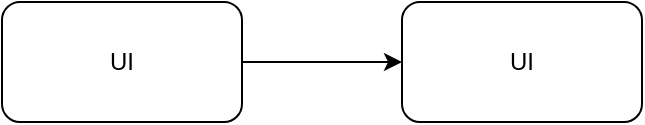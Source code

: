 <mxfile version="14.7.6" type="github" pages="2">
  <diagram id="C5RBs43oDa-KdzZeNtuy" name="Page-1">
    <mxGraphModel dx="1038" dy="547" grid="1" gridSize="10" guides="1" tooltips="1" connect="1" arrows="1" fold="1" page="1" pageScale="1" pageWidth="827" pageHeight="1169" math="0" shadow="0">
      <root>
        <mxCell id="WIyWlLk6GJQsqaUBKTNV-0" />
        <mxCell id="WIyWlLk6GJQsqaUBKTNV-1" parent="WIyWlLk6GJQsqaUBKTNV-0" />
        <mxCell id="i8cXN8iMSUYNo_EcRU4r-2" value="" style="edgeStyle=orthogonalEdgeStyle;rounded=0;orthogonalLoop=1;jettySize=auto;html=1;" edge="1" parent="WIyWlLk6GJQsqaUBKTNV-1" source="i8cXN8iMSUYNo_EcRU4r-0" target="i8cXN8iMSUYNo_EcRU4r-1">
          <mxGeometry relative="1" as="geometry" />
        </mxCell>
        <mxCell id="i8cXN8iMSUYNo_EcRU4r-0" value="UI" style="rounded=1;whiteSpace=wrap;html=1;" vertex="1" parent="WIyWlLk6GJQsqaUBKTNV-1">
          <mxGeometry x="70" y="160" width="120" height="60" as="geometry" />
        </mxCell>
        <mxCell id="i8cXN8iMSUYNo_EcRU4r-1" value="UI" style="rounded=1;whiteSpace=wrap;html=1;" vertex="1" parent="WIyWlLk6GJQsqaUBKTNV-1">
          <mxGeometry x="270" y="160" width="120" height="60" as="geometry" />
        </mxCell>
      </root>
    </mxGraphModel>
  </diagram>
  <diagram id="yGzmTOzV-Ie1dhuyWpL7" name="Page-2">
    <mxGraphModel dx="2557" dy="2081" grid="1" gridSize="10" guides="1" tooltips="1" connect="1" arrows="1" fold="1" page="1" pageScale="1" pageWidth="827" pageHeight="1169" math="0" shadow="0">
      <root>
        <mxCell id="lrpI-Smw3STIRPwvIWVU-0" />
        <mxCell id="lrpI-Smw3STIRPwvIWVU-1" parent="lrpI-Smw3STIRPwvIWVU-0" />
        <mxCell id="lrpI-Smw3STIRPwvIWVU-87" style="edgeStyle=orthogonalEdgeStyle;rounded=0;orthogonalLoop=1;jettySize=auto;html=1;entryX=0;entryY=0.5;entryDx=0;entryDy=0;startArrow=classic;startFill=1;" edge="1" parent="lrpI-Smw3STIRPwvIWVU-1" source="lrpI-Smw3STIRPwvIWVU-2" target="lrpI-Smw3STIRPwvIWVU-43">
          <mxGeometry relative="1" as="geometry">
            <Array as="points">
              <mxPoint x="40" y="-30" />
              <mxPoint x="470" y="-30" />
              <mxPoint x="470" y="-100" />
            </Array>
          </mxGeometry>
        </mxCell>
        <mxCell id="lrpI-Smw3STIRPwvIWVU-2" value="FRONT" style="swimlane;" vertex="1" parent="lrpI-Smw3STIRPwvIWVU-1">
          <mxGeometry x="-60" y="60" width="200" height="750" as="geometry" />
        </mxCell>
        <mxCell id="lrpI-Smw3STIRPwvIWVU-8" value="UI" style="swimlane;startSize=0;strokeColor=#d6b656;fillColor=#fff2cc;strokeWidth=3;swimlaneFillColor=#FFF459;verticalAlign=top;" vertex="1" parent="lrpI-Smw3STIRPwvIWVU-2">
          <mxGeometry x="10" y="50" width="180" height="660" as="geometry" />
        </mxCell>
        <mxCell id="lrpI-Smw3STIRPwvIWVU-11" value="START" style="ellipse;whiteSpace=wrap;html=1;aspect=fixed;strokeWidth=2;fillColor=#d5e8d4;verticalAlign=middle;strokeColor=#82b366;" vertex="1" parent="lrpI-Smw3STIRPwvIWVU-8">
          <mxGeometry x="65" y="43.75" width="50" height="50" as="geometry" />
        </mxCell>
        <mxCell id="lrpI-Smw3STIRPwvIWVU-19" value="ShowFlow" style="whiteSpace=wrap;html=1;strokeColor=#82b366;strokeWidth=2;fillColor=#d5e8d4;" vertex="1" parent="lrpI-Smw3STIRPwvIWVU-8">
          <mxGeometry x="30" y="120" width="120" height="60" as="geometry" />
        </mxCell>
        <mxCell id="lrpI-Smw3STIRPwvIWVU-22" value="createScriptElement" style="whiteSpace=wrap;html=1;strokeColor=#82b366;strokeWidth=2;fillColor=#d5e8d4;" vertex="1" parent="lrpI-Smw3STIRPwvIWVU-8">
          <mxGeometry x="30" y="230" width="120" height="60" as="geometry" />
        </mxCell>
        <mxCell id="lrpI-Smw3STIRPwvIWVU-23" value="Считываем данные" style="edgeStyle=orthogonalEdgeStyle;rounded=0;orthogonalLoop=1;jettySize=auto;html=1;" edge="1" parent="lrpI-Smw3STIRPwvIWVU-8" source="lrpI-Smw3STIRPwvIWVU-19" target="lrpI-Smw3STIRPwvIWVU-22">
          <mxGeometry relative="1" as="geometry" />
        </mxCell>
        <mxCell id="lrpI-Smw3STIRPwvIWVU-88" value="" style="ellipse;whiteSpace=wrap;html=1;aspect=fixed;strokeWidth=2;fillColor=#f8cecc;verticalAlign=middle;strokeColor=#b85450;" vertex="1" parent="lrpI-Smw3STIRPwvIWVU-8">
          <mxGeometry x="70" y="340" width="80" height="80" as="geometry" />
        </mxCell>
        <mxCell id="lrpI-Smw3STIRPwvIWVU-3" value="SM_FLOW" style="swimlane;" vertex="1" parent="lrpI-Smw3STIRPwvIWVU-1">
          <mxGeometry x="330" y="60" width="390" height="650" as="geometry" />
        </mxCell>
        <mxCell id="lrpI-Smw3STIRPwvIWVU-9" value="Flow_Manager" style="swimlane;startSize=0;strokeColor=#6c8ebf;fillColor=#dae8fc;strokeWidth=3;swimlaneFillColor=#3BB7FF;verticalAlign=top;" vertex="1" parent="lrpI-Smw3STIRPwvIWVU-3">
          <mxGeometry x="15" y="50" width="345" height="560" as="geometry">
            <mxRectangle x="15" y="50" width="120" height="20" as="alternateBounds" />
          </mxGeometry>
        </mxCell>
        <mxCell id="lrpI-Smw3STIRPwvIWVU-12" value="start_flow" style="whiteSpace=wrap;html=1;strokeColor=#82b366;strokeWidth=2;fillColor=#d5e8d4;" vertex="1" parent="lrpI-Smw3STIRPwvIWVU-9">
          <mxGeometry x="11" y="38.75" width="115" height="60" as="geometry" />
        </mxCell>
        <mxCell id="lrpI-Smw3STIRPwvIWVU-48" style="edgeStyle=orthogonalEdgeStyle;rounded=0;orthogonalLoop=1;jettySize=auto;html=1;" edge="1" parent="lrpI-Smw3STIRPwvIWVU-9" source="lrpI-Smw3STIRPwvIWVU-15" target="lrpI-Smw3STIRPwvIWVU-17">
          <mxGeometry relative="1" as="geometry" />
        </mxCell>
        <mxCell id="lrpI-Smw3STIRPwvIWVU-15" value="createFlowContainer" style="whiteSpace=wrap;html=1;strokeColor=#82b366;strokeWidth=2;fillColor=#d5e8d4;" vertex="1" parent="lrpI-Smw3STIRPwvIWVU-9">
          <mxGeometry x="145" y="38.75" width="120" height="60" as="geometry" />
        </mxCell>
        <mxCell id="lrpI-Smw3STIRPwvIWVU-16" value="" style="edgeStyle=orthogonalEdgeStyle;rounded=0;orthogonalLoop=1;jettySize=auto;html=1;" edge="1" parent="lrpI-Smw3STIRPwvIWVU-9" source="lrpI-Smw3STIRPwvIWVU-12" target="lrpI-Smw3STIRPwvIWVU-15">
          <mxGeometry relative="1" as="geometry" />
        </mxCell>
        <mxCell id="lrpI-Smw3STIRPwvIWVU-17" value="ParseToJSON" style="whiteSpace=wrap;html=1;strokeColor=#82b366;strokeWidth=2;fillColor=#d5e8d4;" vertex="1" parent="lrpI-Smw3STIRPwvIWVU-9">
          <mxGeometry x="145" y="140" width="120" height="60" as="geometry" />
        </mxCell>
        <mxCell id="lrpI-Smw3STIRPwvIWVU-24" value="Reader" style="whiteSpace=wrap;html=1;strokeColor=#82b366;strokeWidth=2;fillColor=#d5e8d4;" vertex="1" parent="lrpI-Smw3STIRPwvIWVU-9">
          <mxGeometry x="11" y="230" width="120" height="60" as="geometry" />
        </mxCell>
        <mxCell id="lrpI-Smw3STIRPwvIWVU-77" value="checker" style="whiteSpace=wrap;html=1;fontStyle=1;verticalAlign=middle;strokeColor=#82b366;strokeWidth=2;fillColor=#d5e8d4;swimlaneFillColor=#85FFA1;startSize=0;" vertex="1" parent="lrpI-Smw3STIRPwvIWVU-9">
          <mxGeometry x="210" y="350" width="120" height="60" as="geometry" />
        </mxCell>
        <mxCell id="lrpI-Smw3STIRPwvIWVU-5" value="SM_CORE" style="swimlane;" vertex="1" parent="lrpI-Smw3STIRPwvIWVU-1">
          <mxGeometry x="1060" y="60" width="530" height="460" as="geometry" />
        </mxCell>
        <mxCell id="lrpI-Smw3STIRPwvIWVU-55" value="createScriptEntity" style="whiteSpace=wrap;html=1;fontStyle=1;verticalAlign=middle;strokeColor=#82b366;strokeWidth=2;fillColor=#d5e8d4;swimlaneFillColor=#85FFA1;startSize=0;" vertex="1" parent="lrpI-Smw3STIRPwvIWVU-5">
          <mxGeometry x="30" y="50" width="120" height="60" as="geometry" />
        </mxCell>
        <mxCell id="lrpI-Smw3STIRPwvIWVU-59" value="scriptManager" style="whiteSpace=wrap;html=1;fontStyle=1;verticalAlign=middle;strokeColor=#82b366;strokeWidth=2;fillColor=#d5e8d4;swimlaneFillColor=#85FFA1;startSize=0;" vertex="1" parent="lrpI-Smw3STIRPwvIWVU-5">
          <mxGeometry x="210" y="50" width="120" height="60" as="geometry" />
        </mxCell>
        <mxCell id="lrpI-Smw3STIRPwvIWVU-60" value="" style="edgeStyle=orthogonalEdgeStyle;rounded=0;orthogonalLoop=1;jettySize=auto;html=1;" edge="1" parent="lrpI-Smw3STIRPwvIWVU-5" source="lrpI-Smw3STIRPwvIWVU-55" target="lrpI-Smw3STIRPwvIWVU-59">
          <mxGeometry relative="1" as="geometry" />
        </mxCell>
        <mxCell id="lrpI-Smw3STIRPwvIWVU-61" value="scriptAdapter" style="whiteSpace=wrap;html=1;fontStyle=1;strokeColor=#82b366;strokeWidth=2;fillColor=#d5e8d4;swimlaneFillColor=#85FFA1;startSize=0;" vertex="1" parent="lrpI-Smw3STIRPwvIWVU-5">
          <mxGeometry x="360" y="50" width="120" height="60" as="geometry" />
        </mxCell>
        <mxCell id="lrpI-Smw3STIRPwvIWVU-62" value="" style="edgeStyle=orthogonalEdgeStyle;rounded=0;orthogonalLoop=1;jettySize=auto;html=1;" edge="1" parent="lrpI-Smw3STIRPwvIWVU-5" source="lrpI-Smw3STIRPwvIWVU-59" target="lrpI-Smw3STIRPwvIWVU-61">
          <mxGeometry relative="1" as="geometry" />
        </mxCell>
        <mxCell id="lrpI-Smw3STIRPwvIWVU-13" value="" style="edgeStyle=orthogonalEdgeStyle;rounded=0;orthogonalLoop=1;jettySize=auto;html=1;" edge="1" parent="lrpI-Smw3STIRPwvIWVU-1" source="lrpI-Smw3STIRPwvIWVU-11" target="lrpI-Smw3STIRPwvIWVU-12">
          <mxGeometry relative="1" as="geometry" />
        </mxCell>
        <mxCell id="lrpI-Smw3STIRPwvIWVU-14" value="Вызываем endpoint" style="edgeLabel;html=1;align=center;verticalAlign=middle;resizable=0;points=[];" vertex="1" connectable="0" parent="lrpI-Smw3STIRPwvIWVU-13">
          <mxGeometry x="0.064" relative="1" as="geometry">
            <mxPoint as="offset" />
          </mxGeometry>
        </mxCell>
        <mxCell id="lrpI-Smw3STIRPwvIWVU-20" value="" style="edgeStyle=orthogonalEdgeStyle;rounded=0;orthogonalLoop=1;jettySize=auto;html=1;" edge="1" parent="lrpI-Smw3STIRPwvIWVU-1" source="lrpI-Smw3STIRPwvIWVU-17" target="lrpI-Smw3STIRPwvIWVU-19">
          <mxGeometry relative="1" as="geometry" />
        </mxCell>
        <mxCell id="lrpI-Smw3STIRPwvIWVU-21" value="Отправляем FLOW" style="edgeLabel;html=1;align=center;verticalAlign=middle;resizable=0;points=[];" vertex="1" connectable="0" parent="lrpI-Smw3STIRPwvIWVU-20">
          <mxGeometry x="0.279" relative="1" as="geometry">
            <mxPoint as="offset" />
          </mxGeometry>
        </mxCell>
        <mxCell id="lrpI-Smw3STIRPwvIWVU-25" value="" style="edgeStyle=orthogonalEdgeStyle;rounded=0;orthogonalLoop=1;jettySize=auto;html=1;" edge="1" parent="lrpI-Smw3STIRPwvIWVU-1" source="lrpI-Smw3STIRPwvIWVU-22" target="lrpI-Smw3STIRPwvIWVU-24">
          <mxGeometry relative="1" as="geometry" />
        </mxCell>
        <mxCell id="lrpI-Smw3STIRPwvIWVU-33" value="Передача данных по JSON" style="edgeLabel;html=1;align=center;verticalAlign=middle;resizable=0;points=[];" vertex="1" connectable="0" parent="lrpI-Smw3STIRPwvIWVU-25">
          <mxGeometry x="-0.224" y="-2" relative="1" as="geometry">
            <mxPoint x="11" y="-2" as="offset" />
          </mxGeometry>
        </mxCell>
        <mxCell id="lrpI-Smw3STIRPwvIWVU-43" value="ФП Авторизация" style="swimlane;startSize=0;strokeWidth=2;fillColor=#fff2cc;verticalAlign=top;strokeColor=#d6b656;swimlaneFillColor=#FFB7A1;" vertex="1" parent="lrpI-Smw3STIRPwvIWVU-1">
          <mxGeometry x="800" y="-200" width="200" height="200" as="geometry" />
        </mxCell>
        <mxCell id="lrpI-Smw3STIRPwvIWVU-84" value="" style="shape=cylinder3;whiteSpace=wrap;html=1;boundedLbl=1;backgroundOutline=1;size=15;strokeWidth=2;fillColor=#FFF2CC;gradientColor=none;verticalAlign=middle;" vertex="1" parent="lrpI-Smw3STIRPwvIWVU-43">
          <mxGeometry x="70" y="60" width="60" height="80" as="geometry" />
        </mxCell>
        <mxCell id="lrpI-Smw3STIRPwvIWVU-89" style="edgeStyle=orthogonalEdgeStyle;rounded=0;orthogonalLoop=1;jettySize=auto;html=1;entryX=1;entryY=0.5;entryDx=0;entryDy=0;startArrow=classic;startFill=1;" edge="1" parent="lrpI-Smw3STIRPwvIWVU-1" source="lrpI-Smw3STIRPwvIWVU-44" target="lrpI-Smw3STIRPwvIWVU-43">
          <mxGeometry relative="1" as="geometry" />
        </mxCell>
        <mxCell id="lrpI-Smw3STIRPwvIWVU-44" value="ФП История операций" style="swimlane;startSize=0;strokeWidth=2;fillColor=#fff2cc;verticalAlign=top;strokeColor=#d6b656;swimlaneFillColor=#FFB7A1;" vertex="1" parent="lrpI-Smw3STIRPwvIWVU-1">
          <mxGeometry x="1390" y="-200" width="200" height="200" as="geometry" />
        </mxCell>
        <mxCell id="lrpI-Smw3STIRPwvIWVU-85" value="" style="shape=cylinder3;whiteSpace=wrap;html=1;boundedLbl=1;backgroundOutline=1;size=15;strokeWidth=2;fillColor=#FFF2CC;gradientColor=none;verticalAlign=middle;" vertex="1" parent="lrpI-Smw3STIRPwvIWVU-44">
          <mxGeometry x="70" y="60" width="60" height="80" as="geometry" />
        </mxCell>
        <mxCell id="lrpI-Smw3STIRPwvIWVU-56" value="" style="edgeStyle=orthogonalEdgeStyle;rounded=0;orthogonalLoop=1;jettySize=auto;html=1;" edge="1" parent="lrpI-Smw3STIRPwvIWVU-1" source="lrpI-Smw3STIRPwvIWVU-46" target="lrpI-Smw3STIRPwvIWVU-55">
          <mxGeometry relative="1" as="geometry" />
        </mxCell>
        <mxCell id="lrpI-Smw3STIRPwvIWVU-78" style="edgeStyle=orthogonalEdgeStyle;rounded=0;orthogonalLoop=1;jettySize=auto;html=1;entryX=1;entryY=0.5;entryDx=0;entryDy=0;" edge="1" parent="lrpI-Smw3STIRPwvIWVU-1" source="lrpI-Smw3STIRPwvIWVU-46" target="lrpI-Smw3STIRPwvIWVU-77">
          <mxGeometry relative="1" as="geometry" />
        </mxCell>
        <mxCell id="lrpI-Smw3STIRPwvIWVU-46" value="Kafka" style="swimlane;startSize=0;strokeWidth=2;fillColor=#fff2cc;verticalAlign=top;strokeColor=#d6b656;swimlaneFillColor=#85FFA1;" vertex="1" parent="lrpI-Smw3STIRPwvIWVU-1">
          <mxGeometry x="840" y="65" width="80" height="450" as="geometry" />
        </mxCell>
        <mxCell id="lrpI-Smw3STIRPwvIWVU-49" value="Аудирование" style="swimlane;startSize=0;strokeWidth=2;fillColor=#fff2cc;verticalAlign=top;strokeColor=#d6b656;swimlaneFillColor=#FFB7A1;" vertex="1" parent="lrpI-Smw3STIRPwvIWVU-1">
          <mxGeometry x="356" y="850" width="200" height="200" as="geometry" />
        </mxCell>
        <mxCell id="lrpI-Smw3STIRPwvIWVU-50" style="edgeStyle=orthogonalEdgeStyle;rounded=0;orthogonalLoop=1;jettySize=auto;html=1;entryX=0.5;entryY=0;entryDx=0;entryDy=0;" edge="1" parent="lrpI-Smw3STIRPwvIWVU-1" source="lrpI-Smw3STIRPwvIWVU-24" target="lrpI-Smw3STIRPwvIWVU-49">
          <mxGeometry relative="1" as="geometry" />
        </mxCell>
        <mxCell id="lrpI-Smw3STIRPwvIWVU-51" style="edgeStyle=orthogonalEdgeStyle;rounded=0;orthogonalLoop=1;jettySize=auto;html=1;entryX=0.75;entryY=0;entryDx=0;entryDy=0;" edge="1" parent="lrpI-Smw3STIRPwvIWVU-1" source="lrpI-Smw3STIRPwvIWVU-12" target="lrpI-Smw3STIRPwvIWVU-49">
          <mxGeometry relative="1" as="geometry">
            <Array as="points">
              <mxPoint x="420" y="330" />
              <mxPoint x="510" y="330" />
            </Array>
          </mxGeometry>
        </mxCell>
        <mxCell id="lrpI-Smw3STIRPwvIWVU-54" style="edgeStyle=orthogonalEdgeStyle;rounded=0;orthogonalLoop=1;jettySize=auto;html=1;entryX=0;entryY=0.25;entryDx=0;entryDy=0;" edge="1" parent="lrpI-Smw3STIRPwvIWVU-1" source="lrpI-Smw3STIRPwvIWVU-52" target="lrpI-Smw3STIRPwvIWVU-46">
          <mxGeometry relative="1" as="geometry" />
        </mxCell>
        <mxCell id="lrpI-Smw3STIRPwvIWVU-52" value="send" style="whiteSpace=wrap;html=1;strokeColor=#82b366;strokeWidth=2;fillColor=#d5e8d4;" vertex="1" parent="lrpI-Smw3STIRPwvIWVU-1">
          <mxGeometry x="556" y="340" width="120" height="60" as="geometry" />
        </mxCell>
        <mxCell id="lrpI-Smw3STIRPwvIWVU-53" value="" style="edgeStyle=orthogonalEdgeStyle;rounded=0;orthogonalLoop=1;jettySize=auto;html=1;" edge="1" parent="lrpI-Smw3STIRPwvIWVU-1" source="lrpI-Smw3STIRPwvIWVU-24" target="lrpI-Smw3STIRPwvIWVU-52">
          <mxGeometry relative="1" as="geometry" />
        </mxCell>
        <mxCell id="lrpI-Smw3STIRPwvIWVU-67" style="edgeStyle=orthogonalEdgeStyle;rounded=0;orthogonalLoop=1;jettySize=auto;html=1;entryX=1;entryY=0.25;entryDx=0;entryDy=0;startArrow=classic;startFill=1;" edge="1" parent="lrpI-Smw3STIRPwvIWVU-1" source="lrpI-Smw3STIRPwvIWVU-63" target="lrpI-Smw3STIRPwvIWVU-64">
          <mxGeometry relative="1" as="geometry" />
        </mxCell>
        <mxCell id="lrpI-Smw3STIRPwvIWVU-63" value="ФП Платежи" style="swimlane;startSize=0;strokeWidth=2;fillColor=#fff2cc;verticalAlign=top;strokeColor=#d6b656;swimlaneFillColor=#FFB7A1;" vertex="1" parent="lrpI-Smw3STIRPwvIWVU-1">
          <mxGeometry x="1800" y="85" width="120" height="120" as="geometry" />
        </mxCell>
        <mxCell id="lrpI-Smw3STIRPwvIWVU-71" style="edgeStyle=orthogonalEdgeStyle;rounded=0;orthogonalLoop=1;jettySize=auto;html=1;entryX=1;entryY=0.25;entryDx=0;entryDy=0;" edge="1" parent="lrpI-Smw3STIRPwvIWVU-1" source="lrpI-Smw3STIRPwvIWVU-64" target="lrpI-Smw3STIRPwvIWVU-61">
          <mxGeometry relative="1" as="geometry">
            <Array as="points">
              <mxPoint x="1640" y="260" />
              <mxPoint x="1640" y="125" />
            </Array>
          </mxGeometry>
        </mxCell>
        <mxCell id="lrpI-Smw3STIRPwvIWVU-97" style="edgeStyle=orthogonalEdgeStyle;rounded=0;orthogonalLoop=1;jettySize=auto;html=1;entryX=0;entryY=0.5;entryDx=0;entryDy=0;startArrow=classic;startFill=1;" edge="1" parent="lrpI-Smw3STIRPwvIWVU-1" source="lrpI-Smw3STIRPwvIWVU-64" target="lrpI-Smw3STIRPwvIWVU-94">
          <mxGeometry relative="1" as="geometry">
            <Array as="points">
              <mxPoint x="1694" y="20" />
              <mxPoint x="1767" y="20" />
              <mxPoint x="1767" y="-30" />
            </Array>
          </mxGeometry>
        </mxCell>
        <mxCell id="lrpI-Smw3STIRPwvIWVU-64" value="Kafka" style="swimlane;startSize=0;strokeWidth=2;fillColor=#fff2cc;verticalAlign=top;strokeColor=#d6b656;swimlaneFillColor=#85FFA1;" vertex="1" parent="lrpI-Smw3STIRPwvIWVU-1">
          <mxGeometry x="1654" y="60" width="80" height="450" as="geometry" />
        </mxCell>
        <mxCell id="lrpI-Smw3STIRPwvIWVU-68" style="edgeStyle=orthogonalEdgeStyle;rounded=0;orthogonalLoop=1;jettySize=auto;html=1;entryX=1;entryY=0.5;entryDx=0;entryDy=0;startArrow=classic;startFill=1;" edge="1" parent="lrpI-Smw3STIRPwvIWVU-1" source="lrpI-Smw3STIRPwvIWVU-65" target="lrpI-Smw3STIRPwvIWVU-64">
          <mxGeometry relative="1" as="geometry" />
        </mxCell>
        <mxCell id="lrpI-Smw3STIRPwvIWVU-65" value="ФП Переводы" style="swimlane;startSize=0;strokeWidth=2;fillColor=#fff2cc;verticalAlign=top;strokeColor=#d6b656;swimlaneFillColor=#FFB7A1;" vertex="1" parent="lrpI-Smw3STIRPwvIWVU-1">
          <mxGeometry x="1800" y="225" width="120" height="120" as="geometry" />
        </mxCell>
        <mxCell id="lrpI-Smw3STIRPwvIWVU-69" style="edgeStyle=orthogonalEdgeStyle;rounded=0;orthogonalLoop=1;jettySize=auto;html=1;entryX=1;entryY=0.75;entryDx=0;entryDy=0;startArrow=classic;startFill=1;" edge="1" parent="lrpI-Smw3STIRPwvIWVU-1" source="lrpI-Smw3STIRPwvIWVU-66" target="lrpI-Smw3STIRPwvIWVU-64">
          <mxGeometry relative="1" as="geometry" />
        </mxCell>
        <mxCell id="lrpI-Smw3STIRPwvIWVU-66" value="..." style="swimlane;startSize=0;strokeWidth=2;fillColor=#fff2cc;verticalAlign=top;strokeColor=#d6b656;swimlaneFillColor=#FFB7A1;" vertex="1" parent="lrpI-Smw3STIRPwvIWVU-1">
          <mxGeometry x="1800" y="365" width="120" height="120" as="geometry" />
        </mxCell>
        <mxCell id="lrpI-Smw3STIRPwvIWVU-70" style="edgeStyle=orthogonalEdgeStyle;rounded=0;orthogonalLoop=1;jettySize=auto;html=1;entryX=0;entryY=0.5;entryDx=0;entryDy=0;" edge="1" parent="lrpI-Smw3STIRPwvIWVU-1" source="lrpI-Smw3STIRPwvIWVU-61" target="lrpI-Smw3STIRPwvIWVU-64">
          <mxGeometry relative="1" as="geometry">
            <Array as="points">
              <mxPoint x="1570" y="140" />
              <mxPoint x="1570" y="285" />
            </Array>
          </mxGeometry>
        </mxCell>
        <mxCell id="lrpI-Smw3STIRPwvIWVU-72" style="edgeStyle=orthogonalEdgeStyle;rounded=0;orthogonalLoop=1;jettySize=auto;html=1;entryX=0.461;entryY=1.01;entryDx=0;entryDy=0;entryPerimeter=0;startArrow=classic;startFill=1;" edge="1" parent="lrpI-Smw3STIRPwvIWVU-1" source="lrpI-Smw3STIRPwvIWVU-61" target="lrpI-Smw3STIRPwvIWVU-44">
          <mxGeometry relative="1" as="geometry" />
        </mxCell>
        <mxCell id="lrpI-Smw3STIRPwvIWVU-75" style="edgeStyle=orthogonalEdgeStyle;rounded=0;orthogonalLoop=1;jettySize=auto;html=1;entryX=1;entryY=0.75;entryDx=0;entryDy=0;" edge="1" parent="lrpI-Smw3STIRPwvIWVU-1" source="lrpI-Smw3STIRPwvIWVU-73" target="lrpI-Smw3STIRPwvIWVU-46">
          <mxGeometry relative="1" as="geometry" />
        </mxCell>
        <mxCell id="lrpI-Smw3STIRPwvIWVU-73" value="Status" style="whiteSpace=wrap;html=1;fontStyle=1;strokeColor=#82b366;strokeWidth=2;fillColor=#d5e8d4;swimlaneFillColor=#85FFA1;startSize=0;" vertex="1" parent="lrpI-Smw3STIRPwvIWVU-1">
          <mxGeometry x="1420" y="250" width="120" height="60" as="geometry" />
        </mxCell>
        <mxCell id="lrpI-Smw3STIRPwvIWVU-74" value="" style="edgeStyle=orthogonalEdgeStyle;rounded=0;orthogonalLoop=1;jettySize=auto;html=1;" edge="1" parent="lrpI-Smw3STIRPwvIWVU-1" source="lrpI-Smw3STIRPwvIWVU-61" target="lrpI-Smw3STIRPwvIWVU-73">
          <mxGeometry relative="1" as="geometry" />
        </mxCell>
        <mxCell id="lrpI-Smw3STIRPwvIWVU-79" style="edgeStyle=orthogonalEdgeStyle;rounded=0;orthogonalLoop=1;jettySize=auto;html=1;entryX=1;entryY=0;entryDx=0;entryDy=0;" edge="1" parent="lrpI-Smw3STIRPwvIWVU-1" source="lrpI-Smw3STIRPwvIWVU-77" target="lrpI-Smw3STIRPwvIWVU-49">
          <mxGeometry relative="1" as="geometry" />
        </mxCell>
        <mxCell id="lrpI-Smw3STIRPwvIWVU-82" value="" style="edgeStyle=orthogonalEdgeStyle;rounded=0;orthogonalLoop=1;jettySize=auto;html=1;" edge="1" parent="lrpI-Smw3STIRPwvIWVU-1" source="lrpI-Smw3STIRPwvIWVU-77">
          <mxGeometry relative="1" as="geometry">
            <mxPoint x="100" y="490" as="targetPoint" />
          </mxGeometry>
        </mxCell>
        <mxCell id="lrpI-Smw3STIRPwvIWVU-90" style="edgeStyle=orthogonalEdgeStyle;rounded=0;orthogonalLoop=1;jettySize=auto;html=1;entryX=0;entryY=0.75;entryDx=0;entryDy=0;startArrow=classic;startFill=1;" edge="1" parent="lrpI-Smw3STIRPwvIWVU-1" source="lrpI-Smw3STIRPwvIWVU-15" target="lrpI-Smw3STIRPwvIWVU-43">
          <mxGeometry relative="1" as="geometry" />
        </mxCell>
        <mxCell id="lrpI-Smw3STIRPwvIWVU-98" style="edgeStyle=orthogonalEdgeStyle;rounded=0;orthogonalLoop=1;jettySize=auto;html=1;entryX=0.5;entryY=0;entryDx=0;entryDy=0;startArrow=classic;startFill=1;" edge="1" parent="lrpI-Smw3STIRPwvIWVU-1" source="lrpI-Smw3STIRPwvIWVU-94" target="lrpI-Smw3STIRPwvIWVU-43">
          <mxGeometry relative="1" as="geometry">
            <Array as="points">
              <mxPoint x="2035" y="-220" />
              <mxPoint x="900" y="-220" />
            </Array>
          </mxGeometry>
        </mxCell>
        <mxCell id="lrpI-Smw3STIRPwvIWVU-94" value="ЕСУКД" style="swimlane;startSize=0;strokeWidth=2;fillColor=#fff2cc;verticalAlign=top;strokeColor=#d6b656;swimlaneFillColor=#FFB7A1;" vertex="1" parent="lrpI-Smw3STIRPwvIWVU-1">
          <mxGeometry x="1800" y="-90" width="470" height="120" as="geometry" />
        </mxCell>
        <mxCell id="lrpI-Smw3STIRPwvIWVU-99" value="" style="shape=cylinder3;whiteSpace=wrap;html=1;boundedLbl=1;backgroundOutline=1;size=15;strokeWidth=2;fillColor=#FFF2CC;gradientColor=none;verticalAlign=middle;" vertex="1" parent="lrpI-Smw3STIRPwvIWVU-94">
          <mxGeometry x="210" y="30" width="60" height="80" as="geometry" />
        </mxCell>
      </root>
    </mxGraphModel>
  </diagram>
</mxfile>
